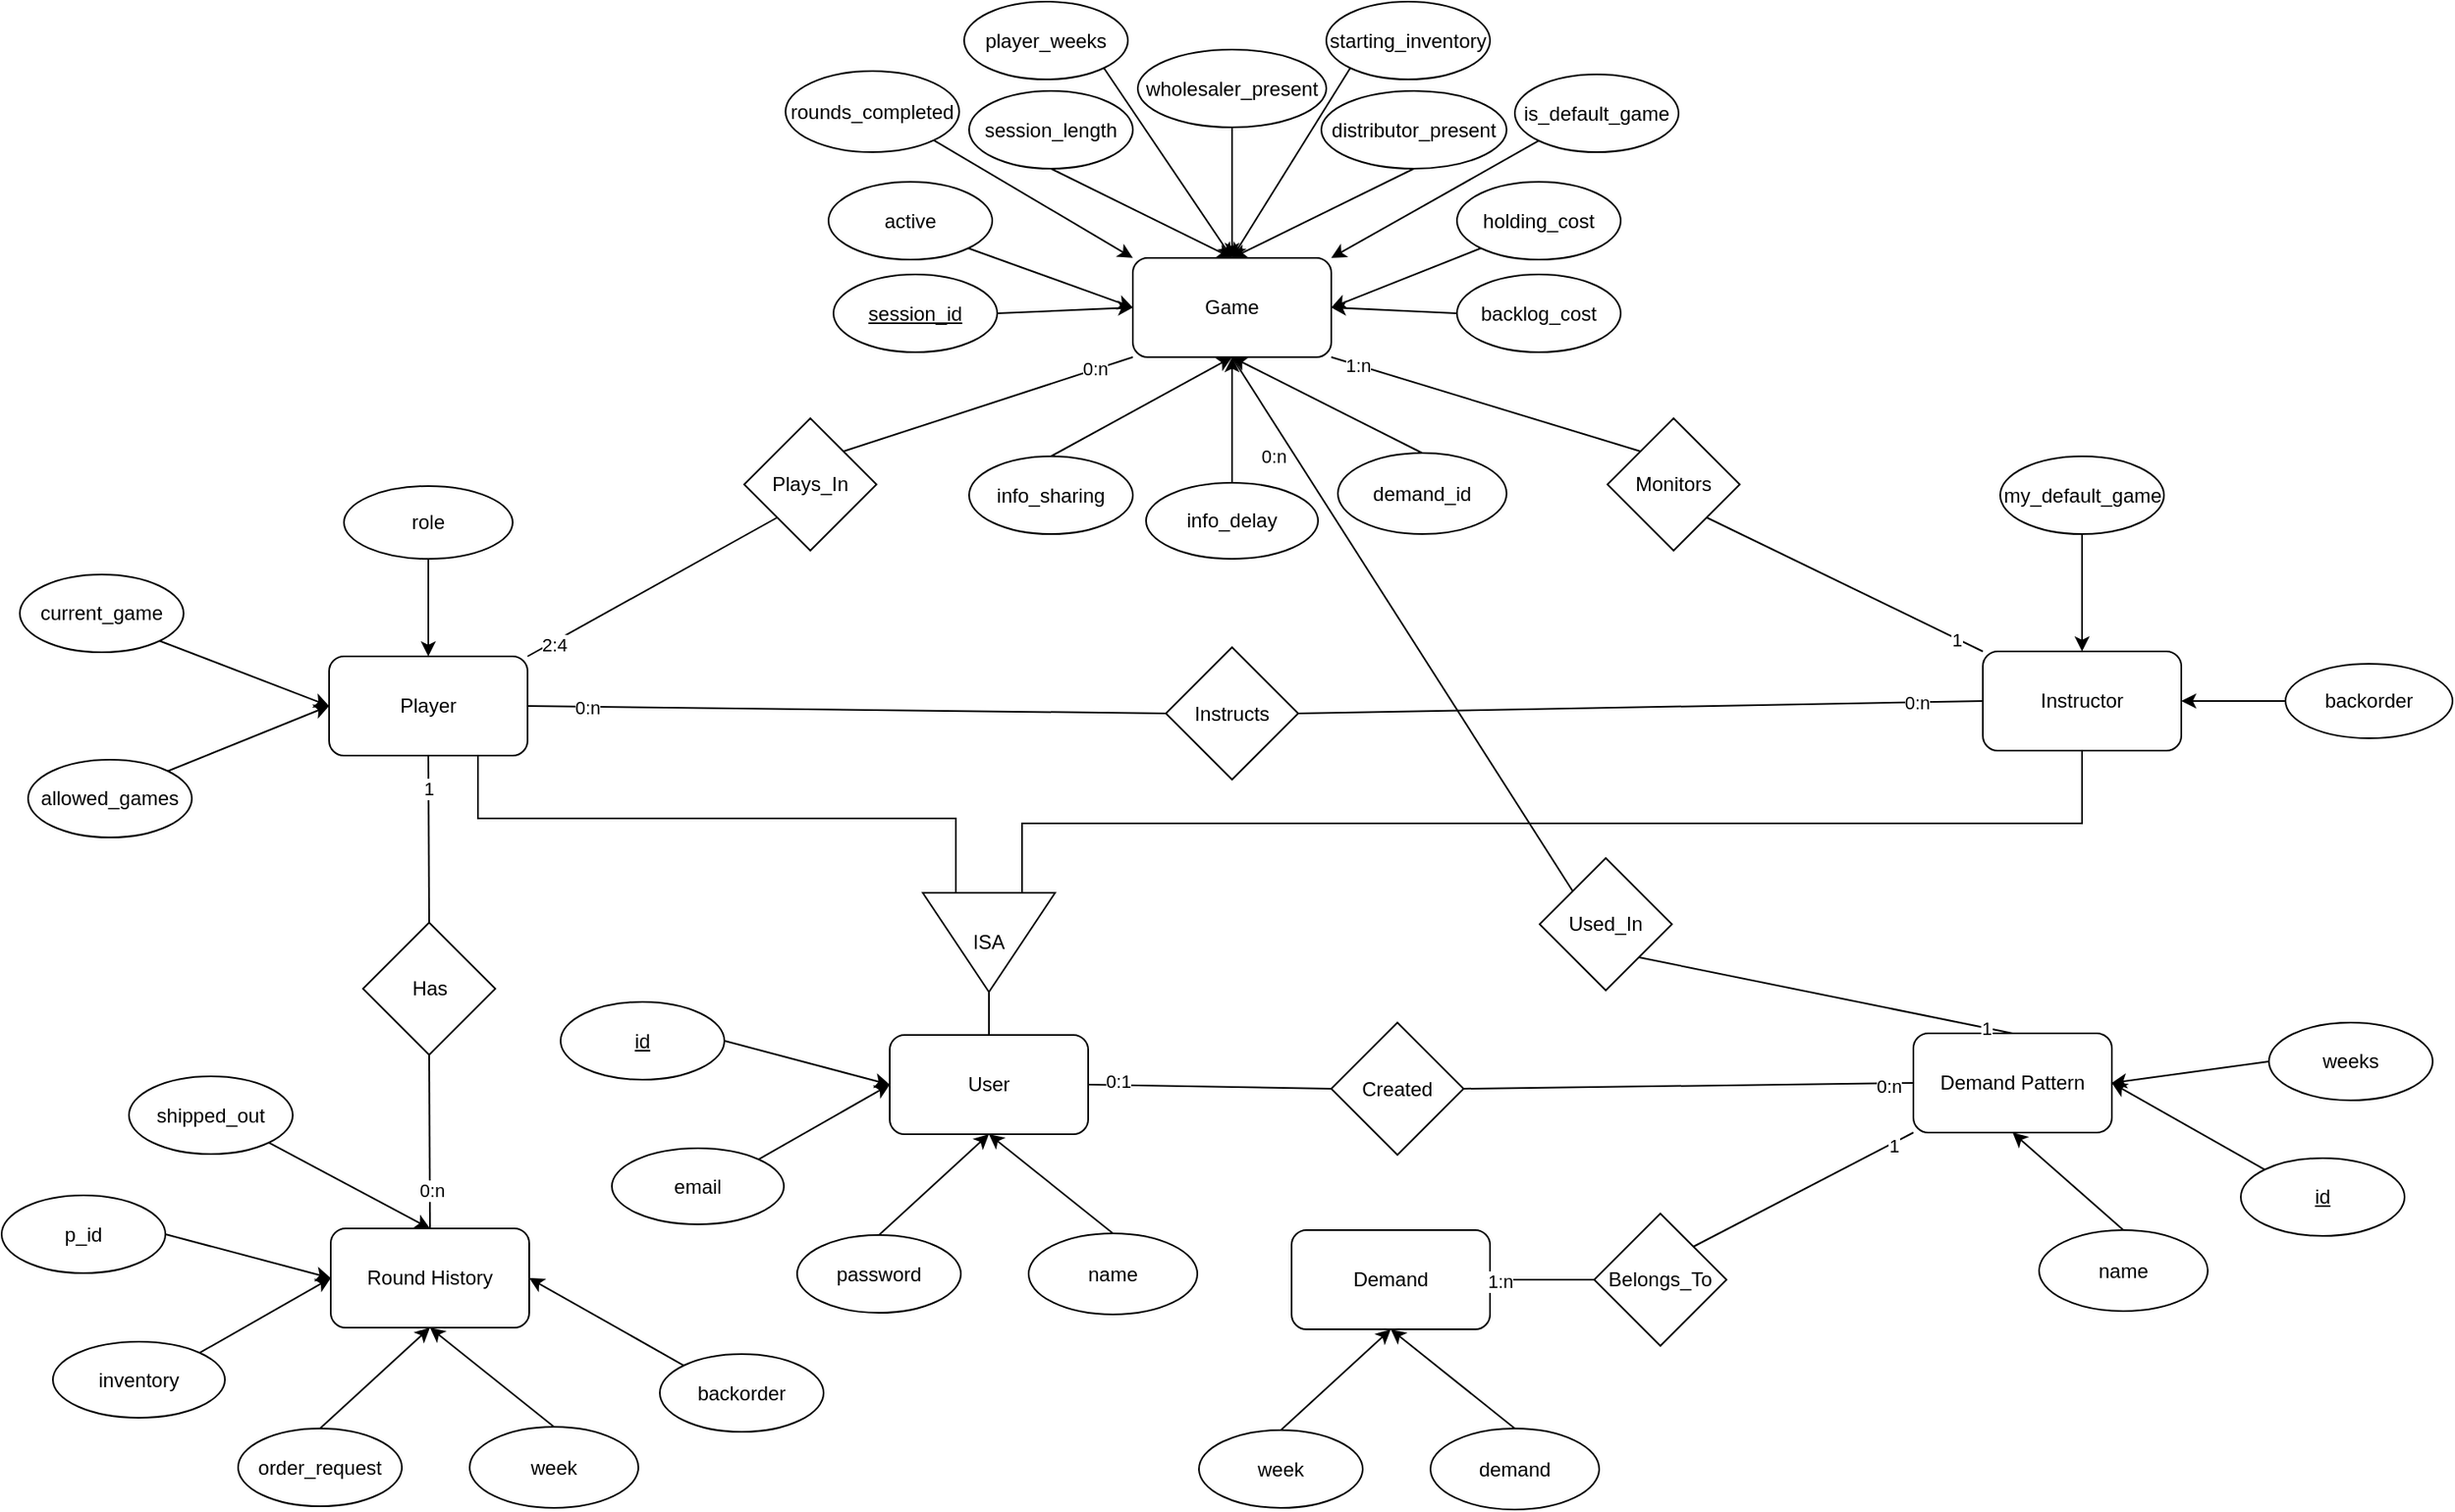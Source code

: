 <mxfile version="14.4.4" type="github">
  <diagram id="R2lEEEUBdFMjLlhIrx00" name="Page-1">
    <mxGraphModel dx="2431" dy="1089" grid="0" gridSize="10" guides="1" tooltips="1" connect="1" arrows="1" fold="1" page="0" pageScale="1" pageWidth="850" pageHeight="1100" math="0" shadow="0" extFonts="Permanent Marker^https://fonts.googleapis.com/css?family=Permanent+Marker">
      <root>
        <mxCell id="0" />
        <mxCell id="1" parent="0" />
        <mxCell id="pU5CVLxnvkpslBLuYrHG-5" value="Game" style="rounded=1;whiteSpace=wrap;html=1;" parent="1" vertex="1">
          <mxGeometry x="365" y="316" width="120" height="60" as="geometry" />
        </mxCell>
        <mxCell id="pU5CVLxnvkpslBLuYrHG-6" value="session_length" style="ellipse;whiteSpace=wrap;html=1;" parent="1" vertex="1">
          <mxGeometry x="266" y="215" width="99" height="47" as="geometry" />
        </mxCell>
        <mxCell id="pU5CVLxnvkpslBLuYrHG-7" value="" style="endArrow=classic;html=1;exitX=0.5;exitY=1;exitDx=0;exitDy=0;entryX=0.5;entryY=0;entryDx=0;entryDy=0;" parent="1" source="pU5CVLxnvkpslBLuYrHG-6" target="pU5CVLxnvkpslBLuYrHG-5" edge="1">
          <mxGeometry width="50" height="50" relative="1" as="geometry">
            <mxPoint x="399" y="364" as="sourcePoint" />
            <mxPoint x="449" y="314" as="targetPoint" />
          </mxGeometry>
        </mxCell>
        <mxCell id="pU5CVLxnvkpslBLuYrHG-9" value="distributor_present" style="ellipse;whiteSpace=wrap;html=1;" parent="1" vertex="1">
          <mxGeometry x="479" y="215" width="112" height="47" as="geometry" />
        </mxCell>
        <mxCell id="pU5CVLxnvkpslBLuYrHG-10" value="" style="endArrow=classic;html=1;exitX=0.5;exitY=1;exitDx=0;exitDy=0;entryX=0.5;entryY=0;entryDx=0;entryDy=0;" parent="1" source="pU5CVLxnvkpslBLuYrHG-9" target="pU5CVLxnvkpslBLuYrHG-5" edge="1">
          <mxGeometry width="50" height="50" relative="1" as="geometry">
            <mxPoint x="502" y="399" as="sourcePoint" />
            <mxPoint x="528" y="351" as="targetPoint" />
          </mxGeometry>
        </mxCell>
        <mxCell id="pU5CVLxnvkpslBLuYrHG-11" value="wholesaler_present" style="ellipse;whiteSpace=wrap;html=1;" parent="1" vertex="1">
          <mxGeometry x="368" y="190" width="114" height="47" as="geometry" />
        </mxCell>
        <mxCell id="pU5CVLxnvkpslBLuYrHG-12" value="" style="endArrow=classic;html=1;exitX=0.5;exitY=1;exitDx=0;exitDy=0;entryX=0.5;entryY=0;entryDx=0;entryDy=0;" parent="1" source="pU5CVLxnvkpslBLuYrHG-11" target="pU5CVLxnvkpslBLuYrHG-5" edge="1">
          <mxGeometry width="50" height="50" relative="1" as="geometry">
            <mxPoint x="419" y="384" as="sourcePoint" />
            <mxPoint x="445" y="336" as="targetPoint" />
          </mxGeometry>
        </mxCell>
        <mxCell id="pU5CVLxnvkpslBLuYrHG-13" value="holding_cost" style="ellipse;whiteSpace=wrap;html=1;" parent="1" vertex="1">
          <mxGeometry x="561" y="270" width="99" height="47" as="geometry" />
        </mxCell>
        <mxCell id="pU5CVLxnvkpslBLuYrHG-14" value="" style="endArrow=classic;html=1;exitX=0;exitY=1;exitDx=0;exitDy=0;entryX=1;entryY=0.5;entryDx=0;entryDy=0;" parent="1" source="pU5CVLxnvkpslBLuYrHG-13" target="pU5CVLxnvkpslBLuYrHG-5" edge="1">
          <mxGeometry width="50" height="50" relative="1" as="geometry">
            <mxPoint x="596" y="476" as="sourcePoint" />
            <mxPoint x="622" y="428" as="targetPoint" />
          </mxGeometry>
        </mxCell>
        <mxCell id="pU5CVLxnvkpslBLuYrHG-15" value="backlog_cost" style="ellipse;whiteSpace=wrap;html=1;" parent="1" vertex="1">
          <mxGeometry x="561" y="326" width="99" height="47" as="geometry" />
        </mxCell>
        <mxCell id="pU5CVLxnvkpslBLuYrHG-16" value="" style="endArrow=classic;html=1;exitX=0;exitY=0.5;exitDx=0;exitDy=0;entryX=1;entryY=0.5;entryDx=0;entryDy=0;" parent="1" source="pU5CVLxnvkpslBLuYrHG-15" target="pU5CVLxnvkpslBLuYrHG-5" edge="1">
          <mxGeometry width="50" height="50" relative="1" as="geometry">
            <mxPoint x="562" y="516" as="sourcePoint" />
            <mxPoint x="588" y="468" as="targetPoint" />
          </mxGeometry>
        </mxCell>
        <mxCell id="pU5CVLxnvkpslBLuYrHG-17" value="&lt;u&gt;session_id&lt;/u&gt;" style="ellipse;whiteSpace=wrap;html=1;" parent="1" vertex="1">
          <mxGeometry x="184" y="326" width="99" height="47" as="geometry" />
        </mxCell>
        <mxCell id="pU5CVLxnvkpslBLuYrHG-18" value="" style="endArrow=classic;html=1;exitX=1;exitY=0.5;exitDx=0;exitDy=0;entryX=0;entryY=0.5;entryDx=0;entryDy=0;" parent="1" source="pU5CVLxnvkpslBLuYrHG-17" target="pU5CVLxnvkpslBLuYrHG-5" edge="1">
          <mxGeometry width="50" height="50" relative="1" as="geometry">
            <mxPoint x="167" y="516" as="sourcePoint" />
            <mxPoint x="108" y="290" as="targetPoint" />
          </mxGeometry>
        </mxCell>
        <mxCell id="pU5CVLxnvkpslBLuYrHG-23" value="active" style="ellipse;whiteSpace=wrap;html=1;" parent="1" vertex="1">
          <mxGeometry x="181" y="270" width="99" height="47" as="geometry" />
        </mxCell>
        <mxCell id="pU5CVLxnvkpslBLuYrHG-25" value="" style="endArrow=classic;html=1;exitX=1;exitY=1;exitDx=0;exitDy=0;entryX=0;entryY=0.5;entryDx=0;entryDy=0;" parent="1" source="pU5CVLxnvkpslBLuYrHG-23" target="pU5CVLxnvkpslBLuYrHG-5" edge="1">
          <mxGeometry width="50" height="50" relative="1" as="geometry">
            <mxPoint x="292.7" y="336.022" as="sourcePoint" />
            <mxPoint x="384" y="441" as="targetPoint" />
          </mxGeometry>
        </mxCell>
        <mxCell id="pU5CVLxnvkpslBLuYrHG-26" value="info_sharing" style="ellipse;whiteSpace=wrap;html=1;" parent="1" vertex="1">
          <mxGeometry x="266" y="436" width="99" height="47" as="geometry" />
        </mxCell>
        <mxCell id="pU5CVLxnvkpslBLuYrHG-27" value="demand_id" style="ellipse;whiteSpace=wrap;html=1;" parent="1" vertex="1">
          <mxGeometry x="489" y="434" width="102" height="49" as="geometry" />
        </mxCell>
        <mxCell id="pU5CVLxnvkpslBLuYrHG-28" value="info_delay" style="ellipse;whiteSpace=wrap;html=1;" parent="1" vertex="1">
          <mxGeometry x="373" y="452" width="104" height="46" as="geometry" />
        </mxCell>
        <mxCell id="pU5CVLxnvkpslBLuYrHG-29" value="" style="endArrow=classic;html=1;exitX=0.5;exitY=0;exitDx=0;exitDy=0;entryX=0.5;entryY=1;entryDx=0;entryDy=0;" parent="1" source="pU5CVLxnvkpslBLuYrHG-26" target="pU5CVLxnvkpslBLuYrHG-5" edge="1">
          <mxGeometry width="50" height="50" relative="1" as="geometry">
            <mxPoint x="399" y="364" as="sourcePoint" />
            <mxPoint x="449" y="314" as="targetPoint" />
          </mxGeometry>
        </mxCell>
        <mxCell id="pU5CVLxnvkpslBLuYrHG-30" value="" style="endArrow=classic;html=1;exitX=0.5;exitY=0;exitDx=0;exitDy=0;entryX=0.5;entryY=1;entryDx=0;entryDy=0;" parent="1" source="pU5CVLxnvkpslBLuYrHG-28" target="pU5CVLxnvkpslBLuYrHG-5" edge="1">
          <mxGeometry width="50" height="50" relative="1" as="geometry">
            <mxPoint x="399" y="364" as="sourcePoint" />
            <mxPoint x="449" y="314" as="targetPoint" />
          </mxGeometry>
        </mxCell>
        <mxCell id="pU5CVLxnvkpslBLuYrHG-31" value="" style="endArrow=classic;html=1;exitX=0.5;exitY=0;exitDx=0;exitDy=0;entryX=0.5;entryY=1;entryDx=0;entryDy=0;" parent="1" source="pU5CVLxnvkpslBLuYrHG-27" target="pU5CVLxnvkpslBLuYrHG-5" edge="1">
          <mxGeometry width="50" height="50" relative="1" as="geometry">
            <mxPoint x="399" y="364" as="sourcePoint" />
            <mxPoint x="449" y="314" as="targetPoint" />
          </mxGeometry>
        </mxCell>
        <mxCell id="pU5CVLxnvkpslBLuYrHG-32" value="rounds_completed" style="ellipse;whiteSpace=wrap;html=1;" parent="1" vertex="1">
          <mxGeometry x="155" y="203" width="105" height="49" as="geometry" />
        </mxCell>
        <mxCell id="pU5CVLxnvkpslBLuYrHG-33" value="" style="endArrow=classic;html=1;exitX=1;exitY=1;exitDx=0;exitDy=0;entryX=0;entryY=0;entryDx=0;entryDy=0;" parent="1" source="pU5CVLxnvkpslBLuYrHG-32" target="pU5CVLxnvkpslBLuYrHG-5" edge="1">
          <mxGeometry width="50" height="50" relative="1" as="geometry">
            <mxPoint x="182" y="445.5" as="sourcePoint" />
            <mxPoint x="342" y="284.5" as="targetPoint" />
          </mxGeometry>
        </mxCell>
        <mxCell id="pU5CVLxnvkpslBLuYrHG-34" value="is_default_game" style="ellipse;whiteSpace=wrap;html=1;" parent="1" vertex="1">
          <mxGeometry x="596" y="205" width="99" height="47" as="geometry" />
        </mxCell>
        <mxCell id="pU5CVLxnvkpslBLuYrHG-35" value="" style="endArrow=classic;html=1;exitX=0;exitY=1;exitDx=0;exitDy=0;entryX=1;entryY=0;entryDx=0;entryDy=0;" parent="1" source="pU5CVLxnvkpslBLuYrHG-34" target="pU5CVLxnvkpslBLuYrHG-5" edge="1">
          <mxGeometry width="50" height="50" relative="1" as="geometry">
            <mxPoint x="637" y="424" as="sourcePoint" />
            <mxPoint x="526" y="294" as="targetPoint" />
          </mxGeometry>
        </mxCell>
        <mxCell id="pU5CVLxnvkpslBLuYrHG-36" value="starting_inventory" style="ellipse;whiteSpace=wrap;html=1;" parent="1" vertex="1">
          <mxGeometry x="482" y="161" width="99" height="47" as="geometry" />
        </mxCell>
        <mxCell id="pU5CVLxnvkpslBLuYrHG-37" value="" style="endArrow=classic;html=1;exitX=0;exitY=1;exitDx=0;exitDy=0;entryX=0.5;entryY=0;entryDx=0;entryDy=0;" parent="1" source="pU5CVLxnvkpslBLuYrHG-36" target="pU5CVLxnvkpslBLuYrHG-5" edge="1">
          <mxGeometry width="50" height="50" relative="1" as="geometry">
            <mxPoint x="521" y="367.5" as="sourcePoint" />
            <mxPoint x="421" y="313.5" as="targetPoint" />
          </mxGeometry>
        </mxCell>
        <mxCell id="pU5CVLxnvkpslBLuYrHG-38" value="player_weeks" style="ellipse;whiteSpace=wrap;html=1;" parent="1" vertex="1">
          <mxGeometry x="263" y="161" width="99" height="47" as="geometry" />
        </mxCell>
        <mxCell id="pU5CVLxnvkpslBLuYrHG-39" value="" style="endArrow=classic;html=1;exitX=1;exitY=1;exitDx=0;exitDy=0;entryX=0.5;entryY=0;entryDx=0;entryDy=0;" parent="1" source="pU5CVLxnvkpslBLuYrHG-38" target="pU5CVLxnvkpslBLuYrHG-5" edge="1">
          <mxGeometry width="50" height="50" relative="1" as="geometry">
            <mxPoint x="289" y="320" as="sourcePoint" />
            <mxPoint x="178" y="190" as="targetPoint" />
          </mxGeometry>
        </mxCell>
        <mxCell id="pU5CVLxnvkpslBLuYrHG-40" value="Player" style="rounded=1;whiteSpace=wrap;html=1;" parent="1" vertex="1">
          <mxGeometry x="-121" y="557" width="120" height="60" as="geometry" />
        </mxCell>
        <mxCell id="pU5CVLxnvkpslBLuYrHG-43" value="role" style="ellipse;whiteSpace=wrap;html=1;" parent="1" vertex="1">
          <mxGeometry x="-112" y="454" width="102" height="44" as="geometry" />
        </mxCell>
        <mxCell id="pU5CVLxnvkpslBLuYrHG-44" value="" style="endArrow=classic;html=1;exitX=0.5;exitY=1;exitDx=0;exitDy=0;entryX=0.5;entryY=0;entryDx=0;entryDy=0;" parent="1" source="pU5CVLxnvkpslBLuYrHG-43" target="pU5CVLxnvkpslBLuYrHG-40" edge="1">
          <mxGeometry width="50" height="50" relative="1" as="geometry">
            <mxPoint x="16" y="640" as="sourcePoint" />
            <mxPoint x="42" y="592" as="targetPoint" />
          </mxGeometry>
        </mxCell>
        <mxCell id="pU5CVLxnvkpslBLuYrHG-51" value="&lt;u&gt;id&lt;/u&gt;" style="ellipse;whiteSpace=wrap;html=1;" parent="1" vertex="1">
          <mxGeometry x="19" y="766" width="99" height="47" as="geometry" />
        </mxCell>
        <mxCell id="pU5CVLxnvkpslBLuYrHG-52" value="" style="endArrow=classic;html=1;exitX=1;exitY=0.5;exitDx=0;exitDy=0;entryX=0;entryY=0.5;entryDx=0;entryDy=0;" parent="1" source="pU5CVLxnvkpslBLuYrHG-51" target="Yg7qXJUgdfBUijy8s-41-1" edge="1">
          <mxGeometry width="50" height="50" relative="1" as="geometry">
            <mxPoint x="-55" y="992" as="sourcePoint" />
            <mxPoint x="-114" y="764" as="targetPoint" />
          </mxGeometry>
        </mxCell>
        <mxCell id="pU5CVLxnvkpslBLuYrHG-53" value="current_game" style="ellipse;whiteSpace=wrap;html=1;" parent="1" vertex="1">
          <mxGeometry x="-308" y="507.5" width="99" height="47" as="geometry" />
        </mxCell>
        <mxCell id="pU5CVLxnvkpslBLuYrHG-54" value="" style="endArrow=classic;html=1;exitX=1;exitY=1;exitDx=0;exitDy=0;entryX=0;entryY=0.5;entryDx=0;entryDy=0;" parent="1" source="pU5CVLxnvkpslBLuYrHG-53" target="pU5CVLxnvkpslBLuYrHG-40" edge="1">
          <mxGeometry width="50" height="50" relative="1" as="geometry">
            <mxPoint x="-281" y="748" as="sourcePoint" />
            <mxPoint x="-255" y="700" as="targetPoint" />
          </mxGeometry>
        </mxCell>
        <mxCell id="pU5CVLxnvkpslBLuYrHG-56" value="allowed_games" style="ellipse;whiteSpace=wrap;html=1;" parent="1" vertex="1">
          <mxGeometry x="-303" y="619.5" width="99" height="47" as="geometry" />
        </mxCell>
        <mxCell id="pU5CVLxnvkpslBLuYrHG-58" value="" style="endArrow=classic;html=1;exitX=1;exitY=0;exitDx=0;exitDy=0;entryX=0;entryY=0.5;entryDx=0;entryDy=0;" parent="1" source="pU5CVLxnvkpslBLuYrHG-56" target="pU5CVLxnvkpslBLuYrHG-40" edge="1">
          <mxGeometry width="50" height="50" relative="1" as="geometry">
            <mxPoint x="-193.3" y="577.022" as="sourcePoint" />
            <mxPoint x="-102" y="682" as="targetPoint" />
          </mxGeometry>
        </mxCell>
        <mxCell id="pU5CVLxnvkpslBLuYrHG-59" value="password" style="ellipse;whiteSpace=wrap;html=1;" parent="1" vertex="1">
          <mxGeometry x="162" y="907" width="99" height="47" as="geometry" />
        </mxCell>
        <mxCell id="pU5CVLxnvkpslBLuYrHG-60" value="name" style="ellipse;whiteSpace=wrap;html=1;" parent="1" vertex="1">
          <mxGeometry x="302" y="906" width="102" height="49" as="geometry" />
        </mxCell>
        <mxCell id="pU5CVLxnvkpslBLuYrHG-61" value="email" style="ellipse;whiteSpace=wrap;html=1;" parent="1" vertex="1">
          <mxGeometry x="50" y="854.5" width="104" height="46" as="geometry" />
        </mxCell>
        <mxCell id="pU5CVLxnvkpslBLuYrHG-62" value="" style="endArrow=classic;html=1;exitX=0.5;exitY=0;exitDx=0;exitDy=0;entryX=0.5;entryY=1;entryDx=0;entryDy=0;" parent="1" source="pU5CVLxnvkpslBLuYrHG-59" target="Yg7qXJUgdfBUijy8s-41-1" edge="1">
          <mxGeometry width="50" height="50" relative="1" as="geometry">
            <mxPoint x="252" y="836" as="sourcePoint" />
            <mxPoint x="278" y="848.0" as="targetPoint" />
          </mxGeometry>
        </mxCell>
        <mxCell id="pU5CVLxnvkpslBLuYrHG-63" value="" style="endArrow=classic;html=1;exitX=1;exitY=0;exitDx=0;exitDy=0;entryX=0;entryY=0.5;entryDx=0;entryDy=0;" parent="1" source="pU5CVLxnvkpslBLuYrHG-61" target="Yg7qXJUgdfBUijy8s-41-1" edge="1">
          <mxGeometry width="50" height="50" relative="1" as="geometry">
            <mxPoint x="-51" y="795" as="sourcePoint" />
            <mxPoint x="-25" y="805" as="targetPoint" />
          </mxGeometry>
        </mxCell>
        <mxCell id="pU5CVLxnvkpslBLuYrHG-64" value="" style="endArrow=classic;html=1;exitX=0.5;exitY=0;exitDx=0;exitDy=0;entryX=0.5;entryY=1;entryDx=0;entryDy=0;" parent="1" source="pU5CVLxnvkpslBLuYrHG-60" target="Yg7qXJUgdfBUijy8s-41-1" edge="1">
          <mxGeometry width="50" height="50" relative="1" as="geometry">
            <mxPoint x="252" y="836" as="sourcePoint" />
            <mxPoint x="278" y="848.0" as="targetPoint" />
          </mxGeometry>
        </mxCell>
        <mxCell id="pU5CVLxnvkpslBLuYrHG-73" value="Instructor" style="rounded=1;whiteSpace=wrap;html=1;" parent="1" vertex="1">
          <mxGeometry x="879" y="554" width="120" height="60" as="geometry" />
        </mxCell>
        <mxCell id="pU5CVLxnvkpslBLuYrHG-74" value="my_default_game" style="ellipse;whiteSpace=wrap;html=1;" parent="1" vertex="1">
          <mxGeometry x="889.5" y="436" width="99" height="47" as="geometry" />
        </mxCell>
        <mxCell id="pU5CVLxnvkpslBLuYrHG-75" value="" style="endArrow=classic;html=1;exitX=0.5;exitY=1;exitDx=0;exitDy=0;entryX=0.5;entryY=0;entryDx=0;entryDy=0;" parent="1" source="pU5CVLxnvkpslBLuYrHG-74" target="pU5CVLxnvkpslBLuYrHG-73" edge="1">
          <mxGeometry width="50" height="50" relative="1" as="geometry">
            <mxPoint x="913" y="602" as="sourcePoint" />
            <mxPoint x="963" y="552" as="targetPoint" />
          </mxGeometry>
        </mxCell>
        <mxCell id="pU5CVLxnvkpslBLuYrHG-78" value="backorder" style="ellipse;whiteSpace=wrap;html=1;" parent="1" vertex="1">
          <mxGeometry x="1062" y="561.5" width="101" height="45" as="geometry" />
        </mxCell>
        <mxCell id="pU5CVLxnvkpslBLuYrHG-79" value="" style="endArrow=classic;html=1;exitX=0;exitY=0.5;exitDx=0;exitDy=0;entryX=1;entryY=0.5;entryDx=0;entryDy=0;" parent="1" source="pU5CVLxnvkpslBLuYrHG-78" target="pU5CVLxnvkpslBLuYrHG-73" edge="1">
          <mxGeometry width="50" height="50" relative="1" as="geometry">
            <mxPoint x="933" y="622" as="sourcePoint" />
            <mxPoint x="959" y="574" as="targetPoint" />
          </mxGeometry>
        </mxCell>
        <mxCell id="pU5CVLxnvkpslBLuYrHG-120" value="Demand Pattern" style="rounded=1;whiteSpace=wrap;html=1;" parent="1" vertex="1">
          <mxGeometry x="837" y="785" width="120" height="60" as="geometry" />
        </mxCell>
        <mxCell id="pU5CVLxnvkpslBLuYrHG-127" value="weeks" style="ellipse;whiteSpace=wrap;html=1;" parent="1" vertex="1">
          <mxGeometry x="1052" y="778.5" width="99" height="47" as="geometry" />
        </mxCell>
        <mxCell id="pU5CVLxnvkpslBLuYrHG-128" value="" style="endArrow=classic;html=1;exitX=0;exitY=0.5;exitDx=0;exitDy=0;entryX=1;entryY=0.5;entryDx=0;entryDy=0;" parent="1" source="pU5CVLxnvkpslBLuYrHG-127" target="pU5CVLxnvkpslBLuYrHG-120" edge="1">
          <mxGeometry width="50" height="50" relative="1" as="geometry">
            <mxPoint x="1070" y="954.5" as="sourcePoint" />
            <mxPoint x="1096" y="906.5" as="targetPoint" />
          </mxGeometry>
        </mxCell>
        <mxCell id="pU5CVLxnvkpslBLuYrHG-129" value="&lt;u&gt;id&lt;/u&gt;" style="ellipse;whiteSpace=wrap;html=1;" parent="1" vertex="1">
          <mxGeometry x="1035" y="860.5" width="99" height="47" as="geometry" />
        </mxCell>
        <mxCell id="pU5CVLxnvkpslBLuYrHG-130" value="" style="endArrow=classic;html=1;exitX=0;exitY=0;exitDx=0;exitDy=0;entryX=1;entryY=0.5;entryDx=0;entryDy=0;" parent="1" source="pU5CVLxnvkpslBLuYrHG-129" target="pU5CVLxnvkpslBLuYrHG-120" edge="1">
          <mxGeometry width="50" height="50" relative="1" as="geometry">
            <mxPoint x="1018" y="1050.5" as="sourcePoint" />
            <mxPoint x="1044" y="1002.5" as="targetPoint" />
          </mxGeometry>
        </mxCell>
        <mxCell id="pU5CVLxnvkpslBLuYrHG-138" value="name" style="ellipse;whiteSpace=wrap;html=1;" parent="1" vertex="1">
          <mxGeometry x="913" y="904" width="102" height="49" as="geometry" />
        </mxCell>
        <mxCell id="pU5CVLxnvkpslBLuYrHG-142" value="" style="endArrow=classic;html=1;exitX=0.5;exitY=0;exitDx=0;exitDy=0;entryX=0.5;entryY=1;entryDx=0;entryDy=0;" parent="1" source="pU5CVLxnvkpslBLuYrHG-138" target="pU5CVLxnvkpslBLuYrHG-120" edge="1">
          <mxGeometry width="50" height="50" relative="1" as="geometry">
            <mxPoint x="873" y="842.5" as="sourcePoint" />
            <mxPoint x="923" y="792.5" as="targetPoint" />
          </mxGeometry>
        </mxCell>
        <mxCell id="pU5CVLxnvkpslBLuYrHG-143" value="Plays_In" style="rhombus;whiteSpace=wrap;html=1;" parent="1" vertex="1">
          <mxGeometry x="130" y="413" width="80" height="80" as="geometry" />
        </mxCell>
        <mxCell id="pU5CVLxnvkpslBLuYrHG-144" value="" style="endArrow=none;html=1;exitX=1;exitY=0;exitDx=0;exitDy=0;entryX=0;entryY=1;entryDx=0;entryDy=0;" parent="1" source="pU5CVLxnvkpslBLuYrHG-40" target="pU5CVLxnvkpslBLuYrHG-143" edge="1">
          <mxGeometry width="50" height="50" relative="1" as="geometry">
            <mxPoint x="255" y="491" as="sourcePoint" />
            <mxPoint x="305" y="441" as="targetPoint" />
          </mxGeometry>
        </mxCell>
        <mxCell id="pU5CVLxnvkpslBLuYrHG-146" value="2:4" style="edgeLabel;html=1;align=center;verticalAlign=middle;resizable=0;points=[];" parent="pU5CVLxnvkpslBLuYrHG-144" vertex="1" connectable="0">
          <mxGeometry x="-0.805" y="-1" relative="1" as="geometry">
            <mxPoint as="offset" />
          </mxGeometry>
        </mxCell>
        <mxCell id="pU5CVLxnvkpslBLuYrHG-145" value="" style="endArrow=none;html=1;exitX=1;exitY=0;exitDx=0;exitDy=0;entryX=0;entryY=1;entryDx=0;entryDy=0;" parent="1" source="pU5CVLxnvkpslBLuYrHG-143" target="pU5CVLxnvkpslBLuYrHG-5" edge="1">
          <mxGeometry width="50" height="50" relative="1" as="geometry">
            <mxPoint x="9" y="567" as="sourcePoint" />
            <mxPoint x="168" y="480" as="targetPoint" />
          </mxGeometry>
        </mxCell>
        <mxCell id="pU5CVLxnvkpslBLuYrHG-148" value="0:n" style="edgeLabel;html=1;align=center;verticalAlign=middle;resizable=0;points=[];" parent="pU5CVLxnvkpslBLuYrHG-145" vertex="1" connectable="0">
          <mxGeometry x="0.738" y="1" relative="1" as="geometry">
            <mxPoint as="offset" />
          </mxGeometry>
        </mxCell>
        <mxCell id="pU5CVLxnvkpslBLuYrHG-149" value="Monitors" style="rhombus;whiteSpace=wrap;html=1;" parent="1" vertex="1">
          <mxGeometry x="652" y="413" width="80" height="80" as="geometry" />
        </mxCell>
        <mxCell id="pU5CVLxnvkpslBLuYrHG-150" value="" style="endArrow=none;html=1;entryX=0;entryY=0;entryDx=0;entryDy=0;exitX=1;exitY=1;exitDx=0;exitDy=0;" parent="1" source="pU5CVLxnvkpslBLuYrHG-149" target="pU5CVLxnvkpslBLuYrHG-73" edge="1">
          <mxGeometry width="50" height="50" relative="1" as="geometry">
            <mxPoint x="739" y="455" as="sourcePoint" />
            <mxPoint x="789" y="405" as="targetPoint" />
          </mxGeometry>
        </mxCell>
        <mxCell id="pU5CVLxnvkpslBLuYrHG-153" value="1" style="edgeLabel;html=1;align=center;verticalAlign=middle;resizable=0;points=[];" parent="pU5CVLxnvkpslBLuYrHG-150" vertex="1" connectable="0">
          <mxGeometry x="0.812" y="-1" relative="1" as="geometry">
            <mxPoint as="offset" />
          </mxGeometry>
        </mxCell>
        <mxCell id="pU5CVLxnvkpslBLuYrHG-151" value="" style="endArrow=none;html=1;entryX=1;entryY=1;entryDx=0;entryDy=0;exitX=0;exitY=0;exitDx=0;exitDy=0;" parent="1" source="pU5CVLxnvkpslBLuYrHG-149" target="pU5CVLxnvkpslBLuYrHG-5" edge="1">
          <mxGeometry width="50" height="50" relative="1" as="geometry">
            <mxPoint x="722" y="473" as="sourcePoint" />
            <mxPoint x="889" y="564" as="targetPoint" />
          </mxGeometry>
        </mxCell>
        <mxCell id="pU5CVLxnvkpslBLuYrHG-152" value="1:n" style="edgeLabel;html=1;align=center;verticalAlign=middle;resizable=0;points=[];" parent="pU5CVLxnvkpslBLuYrHG-151" vertex="1" connectable="0">
          <mxGeometry x="0.833" relative="1" as="geometry">
            <mxPoint as="offset" />
          </mxGeometry>
        </mxCell>
        <mxCell id="pU5CVLxnvkpslBLuYrHG-154" value="Instructs" style="rhombus;whiteSpace=wrap;html=1;" parent="1" vertex="1">
          <mxGeometry x="385" y="551.5" width="80" height="80" as="geometry" />
        </mxCell>
        <mxCell id="pU5CVLxnvkpslBLuYrHG-155" value="" style="endArrow=none;html=1;exitX=1;exitY=0.5;exitDx=0;exitDy=0;entryX=0;entryY=0.5;entryDx=0;entryDy=0;" parent="1" source="pU5CVLxnvkpslBLuYrHG-154" target="pU5CVLxnvkpslBLuYrHG-73" edge="1">
          <mxGeometry width="50" height="50" relative="1" as="geometry">
            <mxPoint x="488" y="606" as="sourcePoint" />
            <mxPoint x="538" y="556" as="targetPoint" />
          </mxGeometry>
        </mxCell>
        <mxCell id="pU5CVLxnvkpslBLuYrHG-156" value="0:n" style="edgeLabel;html=1;align=center;verticalAlign=middle;resizable=0;points=[];" parent="pU5CVLxnvkpslBLuYrHG-155" vertex="1" connectable="0">
          <mxGeometry x="0.804" relative="1" as="geometry">
            <mxPoint as="offset" />
          </mxGeometry>
        </mxCell>
        <mxCell id="pU5CVLxnvkpslBLuYrHG-157" value="" style="endArrow=none;html=1;exitX=0;exitY=0.5;exitDx=0;exitDy=0;entryX=1;entryY=0.5;entryDx=0;entryDy=0;" parent="1" source="pU5CVLxnvkpslBLuYrHG-154" target="pU5CVLxnvkpslBLuYrHG-40" edge="1">
          <mxGeometry width="50" height="50" relative="1" as="geometry">
            <mxPoint x="488" y="606" as="sourcePoint" />
            <mxPoint x="538" y="556" as="targetPoint" />
          </mxGeometry>
        </mxCell>
        <mxCell id="pU5CVLxnvkpslBLuYrHG-158" value="0:n" style="edgeLabel;html=1;align=center;verticalAlign=middle;resizable=0;points=[];" parent="pU5CVLxnvkpslBLuYrHG-157" vertex="1" connectable="0">
          <mxGeometry x="0.817" relative="1" as="geometry">
            <mxPoint as="offset" />
          </mxGeometry>
        </mxCell>
        <mxCell id="pU5CVLxnvkpslBLuYrHG-170" value="Used_In" style="rhombus;whiteSpace=wrap;html=1;" parent="1" vertex="1">
          <mxGeometry x="611" y="679" width="80" height="80" as="geometry" />
        </mxCell>
        <mxCell id="pU5CVLxnvkpslBLuYrHG-171" value="" style="endArrow=none;html=1;entryX=1;entryY=1;entryDx=0;entryDy=0;exitX=0.5;exitY=0;exitDx=0;exitDy=0;" parent="1" source="pU5CVLxnvkpslBLuYrHG-120" target="pU5CVLxnvkpslBLuYrHG-170" edge="1">
          <mxGeometry width="50" height="50" relative="1" as="geometry">
            <mxPoint x="434" y="588" as="sourcePoint" />
            <mxPoint x="484" y="538" as="targetPoint" />
          </mxGeometry>
        </mxCell>
        <mxCell id="pU5CVLxnvkpslBLuYrHG-174" value="1" style="edgeLabel;html=1;align=center;verticalAlign=middle;resizable=0;points=[];" parent="pU5CVLxnvkpslBLuYrHG-171" vertex="1" connectable="0">
          <mxGeometry x="-0.853" relative="1" as="geometry">
            <mxPoint as="offset" />
          </mxGeometry>
        </mxCell>
        <mxCell id="pU5CVLxnvkpslBLuYrHG-172" value="" style="endArrow=none;html=1;entryX=0;entryY=0;entryDx=0;entryDy=0;exitX=0.5;exitY=1;exitDx=0;exitDy=0;" parent="1" source="pU5CVLxnvkpslBLuYrHG-5" target="pU5CVLxnvkpslBLuYrHG-170" edge="1">
          <mxGeometry width="50" height="50" relative="1" as="geometry">
            <mxPoint x="426" y="340" as="sourcePoint" />
            <mxPoint x="484" y="538" as="targetPoint" />
          </mxGeometry>
        </mxCell>
        <mxCell id="pU5CVLxnvkpslBLuYrHG-173" value="0:n" style="edgeLabel;html=1;align=center;verticalAlign=middle;resizable=0;points=[];" parent="pU5CVLxnvkpslBLuYrHG-172" vertex="1" connectable="0">
          <mxGeometry x="-0.769" y="1" relative="1" as="geometry">
            <mxPoint y="23" as="offset" />
          </mxGeometry>
        </mxCell>
        <mxCell id="Yg7qXJUgdfBUijy8s-41-1" value="User" style="rounded=1;whiteSpace=wrap;html=1;" parent="1" vertex="1">
          <mxGeometry x="218" y="786" width="120" height="60" as="geometry" />
        </mxCell>
        <mxCell id="Yg7qXJUgdfBUijy8s-41-2" value="ISA" style="triangle;whiteSpace=wrap;html=1;direction=south;" parent="1" vertex="1">
          <mxGeometry x="238" y="700" width="80" height="60" as="geometry" />
        </mxCell>
        <mxCell id="Yg7qXJUgdfBUijy8s-41-3" value="" style="endArrow=none;html=1;exitX=0.5;exitY=0;exitDx=0;exitDy=0;entryX=1;entryY=0.5;entryDx=0;entryDy=0;" parent="1" source="Yg7qXJUgdfBUijy8s-41-1" target="Yg7qXJUgdfBUijy8s-41-2" edge="1">
          <mxGeometry width="50" height="50" relative="1" as="geometry">
            <mxPoint x="214" y="514" as="sourcePoint" />
            <mxPoint x="316" y="763" as="targetPoint" />
          </mxGeometry>
        </mxCell>
        <mxCell id="Yg7qXJUgdfBUijy8s-41-5" value="" style="endArrow=none;html=1;exitX=0;exitY=0.25;exitDx=0;exitDy=0;entryX=0.5;entryY=1;entryDx=0;entryDy=0;rounded=0;" parent="1" source="Yg7qXJUgdfBUijy8s-41-2" target="pU5CVLxnvkpslBLuYrHG-73" edge="1">
          <mxGeometry width="50" height="50" relative="1" as="geometry">
            <mxPoint x="361" y="752" as="sourcePoint" />
            <mxPoint x="411" y="702" as="targetPoint" />
            <Array as="points">
              <mxPoint x="298" y="658" />
              <mxPoint x="939" y="658" />
            </Array>
          </mxGeometry>
        </mxCell>
        <mxCell id="Yg7qXJUgdfBUijy8s-41-6" value="" style="endArrow=none;html=1;exitX=0;exitY=0.75;exitDx=0;exitDy=0;entryX=0.75;entryY=1;entryDx=0;entryDy=0;rounded=0;" parent="1" source="Yg7qXJUgdfBUijy8s-41-2" target="pU5CVLxnvkpslBLuYrHG-40" edge="1">
          <mxGeometry width="50" height="50" relative="1" as="geometry">
            <mxPoint x="482" y="588" as="sourcePoint" />
            <mxPoint x="532" y="538" as="targetPoint" />
            <Array as="points">
              <mxPoint x="258" y="655" />
              <mxPoint x="-31" y="655" />
            </Array>
          </mxGeometry>
        </mxCell>
        <mxCell id="Yg7qXJUgdfBUijy8s-41-7" value="Created" style="rhombus;whiteSpace=wrap;html=1;" parent="1" vertex="1">
          <mxGeometry x="485" y="778.5" width="80" height="80" as="geometry" />
        </mxCell>
        <mxCell id="Yg7qXJUgdfBUijy8s-41-8" value="" style="endArrow=none;html=1;exitX=1;exitY=0.5;exitDx=0;exitDy=0;entryX=0;entryY=0.5;entryDx=0;entryDy=0;" parent="1" source="Yg7qXJUgdfBUijy8s-41-1" target="Yg7qXJUgdfBUijy8s-41-7" edge="1">
          <mxGeometry width="50" height="50" relative="1" as="geometry">
            <mxPoint x="482" y="588" as="sourcePoint" />
            <mxPoint x="532" y="538" as="targetPoint" />
          </mxGeometry>
        </mxCell>
        <mxCell id="Yg7qXJUgdfBUijy8s-41-10" value="0:1" style="edgeLabel;html=1;align=center;verticalAlign=middle;resizable=0;points=[];" parent="Yg7qXJUgdfBUijy8s-41-8" vertex="1" connectable="0">
          <mxGeometry x="-0.762" y="3" relative="1" as="geometry">
            <mxPoint as="offset" />
          </mxGeometry>
        </mxCell>
        <mxCell id="Yg7qXJUgdfBUijy8s-41-9" value="" style="endArrow=none;html=1;exitX=1;exitY=0.5;exitDx=0;exitDy=0;entryX=0;entryY=0.5;entryDx=0;entryDy=0;" parent="1" source="Yg7qXJUgdfBUijy8s-41-7" target="pU5CVLxnvkpslBLuYrHG-120" edge="1">
          <mxGeometry width="50" height="50" relative="1" as="geometry">
            <mxPoint x="482" y="588" as="sourcePoint" />
            <mxPoint x="532" y="538" as="targetPoint" />
          </mxGeometry>
        </mxCell>
        <mxCell id="Yg7qXJUgdfBUijy8s-41-11" value="0:n" style="edgeLabel;html=1;align=center;verticalAlign=middle;resizable=0;points=[];" parent="Yg7qXJUgdfBUijy8s-41-9" vertex="1" connectable="0">
          <mxGeometry x="0.891" y="-2" relative="1" as="geometry">
            <mxPoint as="offset" />
          </mxGeometry>
        </mxCell>
        <mxCell id="AUu0SCVgBB6AT_T015cy-1" value="week" style="ellipse;whiteSpace=wrap;html=1;" parent="1" vertex="1">
          <mxGeometry x="405" y="1025" width="99" height="47" as="geometry" />
        </mxCell>
        <mxCell id="AUu0SCVgBB6AT_T015cy-2" value="demand" style="ellipse;whiteSpace=wrap;html=1;" parent="1" vertex="1">
          <mxGeometry x="545" y="1024" width="102" height="49" as="geometry" />
        </mxCell>
        <mxCell id="AUu0SCVgBB6AT_T015cy-3" value="" style="endArrow=classic;html=1;exitX=0.5;exitY=0;exitDx=0;exitDy=0;entryX=0.5;entryY=1;entryDx=0;entryDy=0;" parent="1" source="AUu0SCVgBB6AT_T015cy-1" target="AUu0SCVgBB6AT_T015cy-5" edge="1">
          <mxGeometry width="50" height="50" relative="1" as="geometry">
            <mxPoint x="495" y="954" as="sourcePoint" />
            <mxPoint x="521" y="966.0" as="targetPoint" />
          </mxGeometry>
        </mxCell>
        <mxCell id="AUu0SCVgBB6AT_T015cy-4" value="" style="endArrow=classic;html=1;exitX=0.5;exitY=0;exitDx=0;exitDy=0;entryX=0.5;entryY=1;entryDx=0;entryDy=0;" parent="1" source="AUu0SCVgBB6AT_T015cy-2" target="AUu0SCVgBB6AT_T015cy-5" edge="1">
          <mxGeometry width="50" height="50" relative="1" as="geometry">
            <mxPoint x="495" y="954" as="sourcePoint" />
            <mxPoint x="521" y="966.0" as="targetPoint" />
          </mxGeometry>
        </mxCell>
        <mxCell id="AUu0SCVgBB6AT_T015cy-5" value="Demand" style="rounded=1;whiteSpace=wrap;html=1;" parent="1" vertex="1">
          <mxGeometry x="461" y="904" width="120" height="60" as="geometry" />
        </mxCell>
        <mxCell id="AUu0SCVgBB6AT_T015cy-8" value="Belongs_To" style="rhombus;whiteSpace=wrap;html=1;" parent="1" vertex="1">
          <mxGeometry x="644" y="894" width="80" height="80" as="geometry" />
        </mxCell>
        <mxCell id="AUu0SCVgBB6AT_T015cy-10" value="" style="endArrow=none;html=1;exitX=0;exitY=0.5;exitDx=0;exitDy=0;entryX=1;entryY=0.5;entryDx=0;entryDy=0;" parent="1" source="AUu0SCVgBB6AT_T015cy-8" target="AUu0SCVgBB6AT_T015cy-5" edge="1">
          <mxGeometry width="50" height="50" relative="1" as="geometry">
            <mxPoint x="649" y="815" as="sourcePoint" />
            <mxPoint x="699" y="765" as="targetPoint" />
          </mxGeometry>
        </mxCell>
        <mxCell id="AUu0SCVgBB6AT_T015cy-14" value="1:n" style="edgeLabel;html=1;align=center;verticalAlign=middle;resizable=0;points=[];" parent="AUu0SCVgBB6AT_T015cy-10" vertex="1" connectable="0">
          <mxGeometry x="0.829" y="1" relative="1" as="geometry">
            <mxPoint as="offset" />
          </mxGeometry>
        </mxCell>
        <mxCell id="AUu0SCVgBB6AT_T015cy-11" value="" style="endArrow=none;html=1;exitX=1;exitY=0;exitDx=0;exitDy=0;entryX=0;entryY=1;entryDx=0;entryDy=0;" parent="1" source="AUu0SCVgBB6AT_T015cy-8" target="pU5CVLxnvkpslBLuYrHG-120" edge="1">
          <mxGeometry width="50" height="50" relative="1" as="geometry">
            <mxPoint x="649" y="815" as="sourcePoint" />
            <mxPoint x="699" y="765" as="targetPoint" />
          </mxGeometry>
        </mxCell>
        <mxCell id="AUu0SCVgBB6AT_T015cy-15" value="1" style="edgeLabel;html=1;align=center;verticalAlign=middle;resizable=0;points=[];" parent="AUu0SCVgBB6AT_T015cy-11" vertex="1" connectable="0">
          <mxGeometry x="0.815" y="-1" relative="1" as="geometry">
            <mxPoint as="offset" />
          </mxGeometry>
        </mxCell>
        <mxCell id="diRsUvOX9jC2it2uEBxF-1" value="p_id" style="ellipse;whiteSpace=wrap;html=1;" parent="1" vertex="1">
          <mxGeometry x="-319" y="883" width="99" height="47" as="geometry" />
        </mxCell>
        <mxCell id="diRsUvOX9jC2it2uEBxF-2" value="" style="endArrow=classic;html=1;exitX=1;exitY=0.5;exitDx=0;exitDy=0;entryX=0;entryY=0.5;entryDx=0;entryDy=0;" parent="1" source="diRsUvOX9jC2it2uEBxF-1" target="diRsUvOX9jC2it2uEBxF-9" edge="1">
          <mxGeometry width="50" height="50" relative="1" as="geometry">
            <mxPoint x="-393" y="1109" as="sourcePoint" />
            <mxPoint x="-452" y="881" as="targetPoint" />
          </mxGeometry>
        </mxCell>
        <mxCell id="diRsUvOX9jC2it2uEBxF-3" value="order_request" style="ellipse;whiteSpace=wrap;html=1;" parent="1" vertex="1">
          <mxGeometry x="-176" y="1024" width="99" height="47" as="geometry" />
        </mxCell>
        <mxCell id="diRsUvOX9jC2it2uEBxF-4" value="week" style="ellipse;whiteSpace=wrap;html=1;" parent="1" vertex="1">
          <mxGeometry x="-36" y="1023" width="102" height="49" as="geometry" />
        </mxCell>
        <mxCell id="diRsUvOX9jC2it2uEBxF-5" value="inventory" style="ellipse;whiteSpace=wrap;html=1;" parent="1" vertex="1">
          <mxGeometry x="-288" y="971.5" width="104" height="46" as="geometry" />
        </mxCell>
        <mxCell id="diRsUvOX9jC2it2uEBxF-6" value="" style="endArrow=classic;html=1;exitX=0.5;exitY=0;exitDx=0;exitDy=0;entryX=0.5;entryY=1;entryDx=0;entryDy=0;" parent="1" source="diRsUvOX9jC2it2uEBxF-3" target="diRsUvOX9jC2it2uEBxF-9" edge="1">
          <mxGeometry width="50" height="50" relative="1" as="geometry">
            <mxPoint x="-86" y="953" as="sourcePoint" />
            <mxPoint x="-60" y="965.0" as="targetPoint" />
          </mxGeometry>
        </mxCell>
        <mxCell id="diRsUvOX9jC2it2uEBxF-7" value="" style="endArrow=classic;html=1;exitX=1;exitY=0;exitDx=0;exitDy=0;entryX=0;entryY=0.5;entryDx=0;entryDy=0;" parent="1" source="diRsUvOX9jC2it2uEBxF-5" target="diRsUvOX9jC2it2uEBxF-9" edge="1">
          <mxGeometry width="50" height="50" relative="1" as="geometry">
            <mxPoint x="-389" y="912" as="sourcePoint" />
            <mxPoint x="-363" y="922" as="targetPoint" />
          </mxGeometry>
        </mxCell>
        <mxCell id="diRsUvOX9jC2it2uEBxF-8" value="" style="endArrow=classic;html=1;exitX=0.5;exitY=0;exitDx=0;exitDy=0;entryX=0.5;entryY=1;entryDx=0;entryDy=0;" parent="1" source="diRsUvOX9jC2it2uEBxF-4" target="diRsUvOX9jC2it2uEBxF-9" edge="1">
          <mxGeometry width="50" height="50" relative="1" as="geometry">
            <mxPoint x="-86" y="953" as="sourcePoint" />
            <mxPoint x="-60" y="965.0" as="targetPoint" />
          </mxGeometry>
        </mxCell>
        <mxCell id="diRsUvOX9jC2it2uEBxF-9" value="Round History" style="rounded=1;whiteSpace=wrap;html=1;" parent="1" vertex="1">
          <mxGeometry x="-120" y="903" width="120" height="60" as="geometry" />
        </mxCell>
        <mxCell id="diRsUvOX9jC2it2uEBxF-10" value="shipped_out" style="ellipse;whiteSpace=wrap;html=1;" parent="1" vertex="1">
          <mxGeometry x="-242" y="811" width="99" height="47" as="geometry" />
        </mxCell>
        <mxCell id="diRsUvOX9jC2it2uEBxF-11" value="" style="endArrow=classic;html=1;exitX=1;exitY=1;exitDx=0;exitDy=0;entryX=0.5;entryY=0;entryDx=0;entryDy=0;" parent="1" source="diRsUvOX9jC2it2uEBxF-10" target="diRsUvOX9jC2it2uEBxF-9" edge="1">
          <mxGeometry width="50" height="50" relative="1" as="geometry">
            <mxPoint x="-110" y="955" as="sourcePoint" />
            <mxPoint x="-229" y="817" as="targetPoint" />
          </mxGeometry>
        </mxCell>
        <mxCell id="diRsUvOX9jC2it2uEBxF-12" value="backorder" style="ellipse;whiteSpace=wrap;html=1;" parent="1" vertex="1">
          <mxGeometry x="79" y="979" width="99" height="47" as="geometry" />
        </mxCell>
        <mxCell id="diRsUvOX9jC2it2uEBxF-13" value="" style="endArrow=classic;html=1;exitX=0;exitY=0;exitDx=0;exitDy=0;entryX=1;entryY=0.5;entryDx=0;entryDy=0;" parent="1" source="diRsUvOX9jC2it2uEBxF-12" target="diRsUvOX9jC2it2uEBxF-9" edge="1">
          <mxGeometry width="50" height="50" relative="1" as="geometry">
            <mxPoint x="67" y="1167" as="sourcePoint" />
            <mxPoint x="6" y="931.5" as="targetPoint" />
          </mxGeometry>
        </mxCell>
        <mxCell id="diRsUvOX9jC2it2uEBxF-14" value="" style="endArrow=none;html=1;entryX=0.5;entryY=1;entryDx=0;entryDy=0;exitX=0.5;exitY=0;exitDx=0;exitDy=0;" parent="1" source="diRsUvOX9jC2it2uEBxF-15" target="pU5CVLxnvkpslBLuYrHG-40" edge="1">
          <mxGeometry width="50" height="50" relative="1" as="geometry">
            <mxPoint x="-195.5" y="729" as="sourcePoint" />
            <mxPoint x="-145.5" y="679" as="targetPoint" />
          </mxGeometry>
        </mxCell>
        <mxCell id="diRsUvOX9jC2it2uEBxF-16" value="1" style="edgeLabel;html=1;align=center;verticalAlign=middle;resizable=0;points=[];" parent="diRsUvOX9jC2it2uEBxF-14" vertex="1" connectable="0">
          <mxGeometry x="0.61" relative="1" as="geometry">
            <mxPoint as="offset" />
          </mxGeometry>
        </mxCell>
        <mxCell id="diRsUvOX9jC2it2uEBxF-15" value="Has" style="rhombus;whiteSpace=wrap;html=1;" parent="1" vertex="1">
          <mxGeometry x="-100.5" y="718" width="80" height="80" as="geometry" />
        </mxCell>
        <mxCell id="diRsUvOX9jC2it2uEBxF-17" value="" style="endArrow=none;html=1;entryX=0.5;entryY=1;entryDx=0;entryDy=0;exitX=0.5;exitY=0;exitDx=0;exitDy=0;" parent="1" source="diRsUvOX9jC2it2uEBxF-9" target="diRsUvOX9jC2it2uEBxF-15" edge="1">
          <mxGeometry width="50" height="50" relative="1" as="geometry">
            <mxPoint x="-94" y="860.5" as="sourcePoint" />
            <mxPoint x="-44" y="810.5" as="targetPoint" />
          </mxGeometry>
        </mxCell>
        <mxCell id="diRsUvOX9jC2it2uEBxF-18" value="0:n" style="edgeLabel;html=1;align=center;verticalAlign=middle;resizable=0;points=[];" parent="diRsUvOX9jC2it2uEBxF-17" vertex="1" connectable="0">
          <mxGeometry x="-0.581" y="-1" relative="1" as="geometry">
            <mxPoint y="-1" as="offset" />
          </mxGeometry>
        </mxCell>
      </root>
    </mxGraphModel>
  </diagram>
</mxfile>
